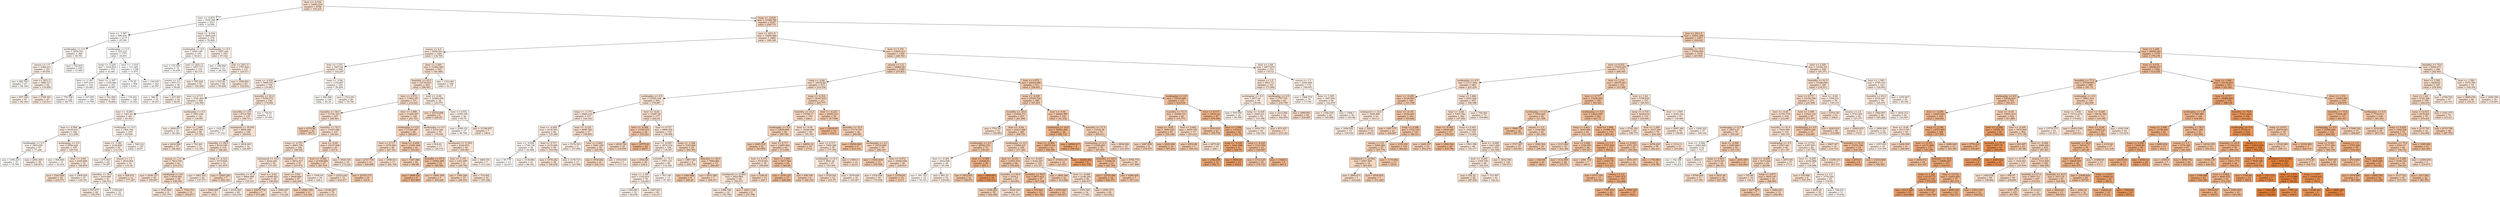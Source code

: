digraph Tree {
node [shape=box, style="filled", color="black"] ;
0 [label="hour <= -0.729\nmse = 32845.234\nsamples = 8708\nvalue = 192.235", fillcolor="#e581393c"] ;
1 [label="hour <= -0.874\nmse = 1630.596\nsamples = 2511\nvalue = 32.959", fillcolor="#e5813908"] ;
0 -> 1 [labeldistance=2.5, labelangle=45, headlabel="True"] ;
2 [label="hour <= -1.597\nmse = 990.639\nsamples = 2137\nvalue = 25.349", fillcolor="#e5813905"] ;
1 -> 2 ;
3 [label="workingday <= 0.5\nmse = 2050.553\nsamples = 366\nvalue = 56.781", fillcolor="#e5813910"] ;
2 -> 3 ;
4 [label="season <= 1.5\nmse = 2388.211\nsamples = 121\nvalue = 95.934", fillcolor="#e581391c"] ;
3 -> 4 ;
5 [label="mse = 682.793\nsamples = 27\nvalue = 44.148", fillcolor="#e581390c"] ;
4 -> 5 ;
6 [label="year <= 2011.5\nmse = 1886.517\nsamples = 94\nvalue = 110.809", fillcolor="#e5813921"] ;
4 -> 6 ;
7 [label="mse = 997.159\nsamples = 47\nvalue = 88.106", fillcolor="#e581391a"] ;
6 -> 7 ;
8 [label="mse = 1745.101\nsamples = 47\nvalue = 133.511", fillcolor="#e5813929"] ;
6 -> 8 ;
9 [label="mse = 752.818\nsamples = 245\nvalue = 37.445", fillcolor="#e5813909"] ;
3 -> 9 ;
10 [label="workingday <= 0.5\nmse = 525.216\nsamples = 1771\nvalue = 18.853", fillcolor="#e5813903"] ;
2 -> 10 ;
11 [label="temp <= -0.229\nmse = 1034.914\nsamples = 572\nvalue = 33.481", fillcolor="#e5813908"] ;
10 -> 11 ;
12 [label="hour <= -1.307\nmse = 697.419\nsamples = 319\nvalue = 25.085", fillcolor="#e5813905"] ;
11 -> 12 ;
13 [label="mse = 776.708\nsamples = 120\nvalue = 48.775", fillcolor="#e581390d"] ;
12 -> 13 ;
14 [label="mse = 107.095\nsamples = 199\nvalue = 10.799", fillcolor="#e5813901"] ;
12 -> 14 ;
15 [label="hour <= -1.307\nmse = 1259.494\nsamples = 253\nvalue = 44.067", fillcolor="#e581390b"] ;
11 -> 15 ;
16 [label="mse = 721.005\nsamples = 105\nvalue = 78.848", fillcolor="#e5813917"] ;
15 -> 16 ;
17 [label="mse = 174.441\nsamples = 148\nvalue = 19.392", fillcolor="#e5813903"] ;
15 -> 17 ;
18 [label="hour <= -1.018\nmse = 131.285\nsamples = 1199\nvalue = 11.875", fillcolor="#e5813901"] ;
10 -> 18 ;
19 [label="mse = 76.45\nsamples = 956\nvalue = 8.641", fillcolor="#e5813900"] ;
18 -> 19 ;
20 [label="mse = 144.035\nsamples = 243\nvalue = 24.597", fillcolor="#e5813905"] ;
18 -> 20 ;
21 [label="temp <= -0.334\nmse = 3065.418\nsamples = 374\nvalue = 76.444", fillcolor="#e5813916"] ;
1 -> 21 ;
22 [label="workingday <= 0.5\nmse = 2049.148\nsamples = 191\nvalue = 56.613", fillcolor="#e5813910"] ;
21 -> 22 ;
23 [label="mse = 174.526\nsamples = 72\nvalue = 14.458", fillcolor="#e5813902"] ;
22 -> 23 ;
24 [label="year <= 2011.5\nmse = 1457.717\nsamples = 119\nvalue = 82.118", fillcolor="#e5813918"] ;
22 -> 24 ;
25 [label="season <= 2.5\nmse = 893.111\nsamples = 58\nvalue = 56.69", fillcolor="#e5813910"] ;
24 -> 25 ;
26 [label="mse = 386.51\nsamples = 38\nvalue = 39.447", fillcolor="#e581390a"] ;
25 -> 26 ;
27 [label="mse = 217.547\nsamples = 20\nvalue = 89.45", fillcolor="#e581391a"] ;
25 -> 27 ;
28 [label="mse = 795.224\nsamples = 61\nvalue = 106.295", fillcolor="#e5813920"] ;
24 -> 28 ;
29 [label="workingday <= 0.5\nmse = 3287.226\nsamples = 183\nvalue = 97.142", fillcolor="#e581391d"] ;
21 -> 29 ;
30 [label="mse = 398.694\nsamples = 52\nvalue = 28.192", fillcolor="#e5813906"] ;
29 -> 30 ;
31 [label="year <= 2011.5\nmse = 1797.624\nsamples = 131\nvalue = 124.511", fillcolor="#e5813926"] ;
29 -> 31 ;
32 [label="mse = 633.44\nsamples = 68\nvalue = 99.029", fillcolor="#e581391d"] ;
31 -> 32 ;
33 [label="mse = 1596.841\nsamples = 63\nvalue = 152.016", fillcolor="#e581392f"] ;
31 -> 33 ;
34 [label="temp <= -0.018\nmse = 31048.766\nsamples = 6197\nvalue = 256.773", fillcolor="#e5813950"] ;
0 -> 34 [labeldistance=2.5, labelangle=-45, headlabel="False"] ;
35 [label="year <= 2011.5\nmse = 19269.868\nsamples = 2800\nvalue = 184.169", fillcolor="#e5813939"] ;
34 -> 35 ;
36 [label="season <= 2.5\nmse = 9298.453\nsamples = 1441\nvalue = 130.795", fillcolor="#e5813928"] ;
35 -> 36 ;
37 [label="hour <= 1.151\nmse = 5207.94\nsamples = 938\nvalue = 102.287", fillcolor="#e581391e"] ;
36 -> 37 ;
38 [label="temp <= -0.439\nmse = 5689.552\nsamples = 708\nvalue = 116.607", fillcolor="#e5813923"] ;
37 -> 38 ;
39 [label="hour <= 0.717\nmse = 3781.284\nsamples = 562\nvalue = 102.569", fillcolor="#e581391e"] ;
38 -> 39 ;
40 [label="hour <= -0.295\nmse = 3321.03\nsamples = 441\nvalue = 93.163", fillcolor="#e581391b"] ;
39 -> 40 ;
41 [label="hour <= -0.584\nmse = 6103.612\nsamples = 162\nvalue = 111.259", fillcolor="#e5813921"] ;
40 -> 41 ;
42 [label="workingday <= 0.5\nmse = 3405.659\nsamples = 57\nvalue = 77.246", fillcolor="#e5813916"] ;
41 -> 42 ;
43 [label="mse = 1009.219\nsamples = 19\nvalue = 18.789", fillcolor="#e5813903"] ;
42 -> 43 ;
44 [label="mse = 2041.039\nsamples = 38\nvalue = 106.474", fillcolor="#e5813920"] ;
42 -> 44 ;
45 [label="workingday <= 0.5\nmse = 6599.228\nsamples = 105\nvalue = 129.724", fillcolor="#e5813927"] ;
41 -> 45 ;
46 [label="mse = 906.669\nsamples = 33\nvalue = 44.424", fillcolor="#e581390c"] ;
45 -> 46 ;
47 [label="hour <= -0.44\nmse = 4345.009\nsamples = 72\nvalue = 168.819", fillcolor="#e5813934"] ;
45 -> 47 ;
48 [label="mse = 3343.948\nsamples = 35\nvalue = 214.771", fillcolor="#e5813943"] ;
47 -> 48 ;
49 [label="mse = 1405.039\nsamples = 37\nvalue = 125.351", fillcolor="#e5813926"] ;
47 -> 49 ;
50 [label="workingday <= 0.5\nmse = 1404.792\nsamples = 279\nvalue = 82.656", fillcolor="#e5813918"] ;
40 -> 50 ;
51 [label="temp <= -1.281\nmse = 2146.848\nsamples = 82\nvalue = 113.134", fillcolor="#e5813922"] ;
50 -> 51 ;
52 [label="mse = 271.543\nsamples = 29\nvalue = 76.207", fillcolor="#e5813916"] ;
51 -> 52 ;
53 [label="season <= 1.5\nmse = 2018.564\nsamples = 53\nvalue = 133.34", fillcolor="#e5813928"] ;
51 -> 53 ;
54 [label="humidity <= 59.5\nmse = 1610.884\nsamples = 41\nvalue = 120.512", fillcolor="#e5813924"] ;
53 -> 54 ;
55 [label="mse = 707.477\nsamples = 29\nvalue = 138.379", fillcolor="#e581392a"] ;
54 -> 55 ;
56 [label="mse = 1158.222\nsamples = 12\nvalue = 77.333", fillcolor="#e5813916"] ;
54 -> 56 ;
57 [label="mse = 928.472\nsamples = 12\nvalue = 177.167", fillcolor="#e5813937"] ;
53 -> 57 ;
58 [label="mse = 548.314\nsamples = 197\nvalue = 69.97", fillcolor="#e5813914"] ;
50 -> 58 ;
59 [label="workingday <= 0.5\nmse = 3961.036\nsamples = 121\nvalue = 136.851", fillcolor="#e581392a"] ;
39 -> 59 ;
60 [label="mse = 2608.937\nsamples = 33\nvalue = 82.182", fillcolor="#e5813918"] ;
59 -> 60 ;
61 [label="hour <= 1.006\nmse = 2927.001\nsamples = 88\nvalue = 157.352", fillcolor="#e5813930"] ;
59 -> 61 ;
62 [label="mse = 2414.566\nsamples = 57\nvalue = 181.825", fillcolor="#e5813938"] ;
61 -> 62 ;
63 [label="mse = 743.261\nsamples = 31\nvalue = 112.355", fillcolor="#e5813922"] ;
61 -> 63 ;
64 [label="humidity <= 91.0\nmse = 9356.572\nsamples = 146\nvalue = 170.644", fillcolor="#e5813935"] ;
38 -> 64 ;
65 [label="humidity <= 8.0\nmse = 8714.709\nsamples = 135\nvalue = 180.711", fillcolor="#e5813938"] ;
64 -> 65 ;
66 [label="mse = 1222.98\nsamples = 7\nvalue = 47.143", fillcolor="#e581390c"] ;
65 -> 66 ;
67 [label="windspeed <= 30.502\nmse = 8095.406\nsamples = 128\nvalue = 188.016", fillcolor="#e581393a"] ;
65 -> 67 ;
68 [label="humidity <= 69.5\nmse = 8119.106\nsamples = 114\nvalue = 196.263", fillcolor="#e581393d"] ;
67 -> 68 ;
69 [label="season <= 1.5\nmse = 7012.716\nsamples = 81\nvalue = 210.272", fillcolor="#e5813941"] ;
68 -> 69 ;
70 [label="mse = 4356.127\nsamples = 42\nvalue = 185.667", fillcolor="#e5813939"] ;
69 -> 70 ;
71 [label="windspeed <= 8.0\nmse = 8519.562\nsamples = 39\nvalue = 236.769", fillcolor="#e581394a"] ;
69 -> 71 ;
72 [label="mse = 7010.484\nsamples = 8\nvalue = 167.375", fillcolor="#e5813933"] ;
71 -> 72 ;
73 [label="mse = 7345.573\nsamples = 31\nvalue = 254.677", fillcolor="#e5813950"] ;
71 -> 73 ;
74 [label="temp <= -0.123\nmse = 9170.834\nsamples = 33\nvalue = 161.879", fillcolor="#e5813932"] ;
68 -> 74 ;
75 [label="mse = 5462.552\nsamples = 26\nvalue = 137.577", fillcolor="#e581392a"] ;
74 -> 75 ;
76 [label="mse = 12603.265\nsamples = 7\nvalue = 252.143", fillcolor="#e581394f"] ;
74 -> 76 ;
77 [label="mse = 2838.265\nsamples = 14\nvalue = 120.857", fillcolor="#e5813924"] ;
67 -> 77 ;
78 [label="mse = 724.81\nsamples = 11\nvalue = 47.091", fillcolor="#e581390c"] ;
64 -> 78 ;
79 [label="temp <= -0.86\nmse = 1150.867\nsamples = 230\nvalue = 58.204", fillcolor="#e5813910"] ;
37 -> 79 ;
80 [label="mse = 492.586\nsamples = 144\nvalue = 45.34", fillcolor="#e581390c"] ;
79 -> 80 ;
81 [label="mse = 1512.051\nsamples = 86\nvalue = 79.744", fillcolor="#e5813917"] ;
79 -> 81 ;
82 [label="hour <= 1.295\nmse = 12584.589\nsamples = 503\nvalue = 183.958", fillcolor="#e5813939"] ;
36 -> 82 ;
83 [label="humidity <= 93.5\nmse = 12739.943\nsamples = 403\nvalue = 206.983", fillcolor="#e5813940"] ;
82 -> 83 ;
84 [label="hour <= 0.572\nmse = 11963.347\nsamples = 371\nvalue = 214.022", fillcolor="#e5813943"] ;
83 -> 84 ;
85 [label="humidity <= 36.5\nmse = 11791.333\nsamples = 247\nvalue = 200.401", fillcolor="#e581393e"] ;
84 -> 85 ;
86 [label="mse = 4374.96\nsamples = 10\nvalue = 297.8", fillcolor="#e581395e"] ;
85 -> 86 ;
87 [label="humidity <= 76.5\nmse = 11687.092\nsamples = 237\nvalue = 196.291", fillcolor="#e581393d"] ;
85 -> 87 ;
88 [label="temp <= -0.755\nmse = 9683.736\nsamples = 192\nvalue = 186.562", fillcolor="#e581393a"] ;
87 -> 88 ;
89 [label="windspeed <= 18.0\nmse = 8222.206\nsamples = 95\nvalue = 157.453", fillcolor="#e5813930"] ;
88 -> 89 ;
90 [label="humidity <= 45.5\nmse = 6864.998\nsamples = 57\nvalue = 135.193", fillcolor="#e5813929"] ;
89 -> 90 ;
91 [label="mse = 5808.889\nsamples = 9\nvalue = 189.0", fillcolor="#e581393b"] ;
90 -> 91 ;
92 [label="mse = 6418.385\nsamples = 48\nvalue = 125.104", fillcolor="#e5813926"] ;
90 -> 92 ;
93 [label="hour <= -0.44\nmse = 8399.922\nsamples = 38\nvalue = 190.842", fillcolor="#e581393b"] ;
89 -> 93 ;
94 [label="mse = 23678.776\nsamples = 7\nvalue = 273.286", fillcolor="#e5813956"] ;
93 -> 94 ;
95 [label="mse = 3068.497\nsamples = 31\nvalue = 172.226", fillcolor="#e5813935"] ;
93 -> 95 ;
96 [label="humidity <= 71.5\nmse = 9472.417\nsamples = 97\nvalue = 215.072", fillcolor="#e5813943"] ;
88 -> 96 ;
97 [label="hour <= -0.44\nmse = 8926.669\nsamples = 87\nvalue = 225.299", fillcolor="#e5813946"] ;
96 -> 97 ;
98 [label="mse = 19581.785\nsamples = 11\nvalue = 310.182", fillcolor="#e5813962"] ;
97 -> 98 ;
99 [label="mse = 6190.697\nsamples = 76\nvalue = 213.013", fillcolor="#e5813942"] ;
97 -> 99 ;
100 [label="mse = 5394.49\nsamples = 10\nvalue = 126.1", fillcolor="#e5813926"] ;
96 -> 100 ;
101 [label="hour <= -0.44\nmse = 18107.938\nsamples = 45\nvalue = 237.8", fillcolor="#e581394a"] ;
87 -> 101 ;
102 [label="hour <= -0.584\nmse = 21448.694\nsamples = 27\nvalue = 281.519", fillcolor="#e5813959"] ;
101 -> 102 ;
103 [label="mse = 12214.243\nsamples = 12\nvalue = 216.417", fillcolor="#e5813943"] ;
102 -> 103 ;
104 [label="mse = 22733.173\nsamples = 15\nvalue = 333.6", fillcolor="#e5813969"] ;
102 -> 104 ;
105 [label="mse = 5929.395\nsamples = 18\nvalue = 172.222", fillcolor="#e5813935"] ;
101 -> 105 ;
106 [label="hour <= 1.006\nmse = 11200.307\nsamples = 124\nvalue = 241.153", fillcolor="#e581394b"] ;
84 -> 106 ;
107 [label="workingday <= 0.5\nmse = 11164.947\nsamples = 69\nvalue = 290.667", fillcolor="#e581395b"] ;
106 -> 107 ;
108 [label="hour <= 0.717\nmse = 3275.004\nsamples = 28\nvalue = 227.321", fillcolor="#e5813947"] ;
107 -> 108 ;
109 [label="mse = 2727.719\nsamples = 11\nvalue = 266.909", fillcolor="#e5813954"] ;
108 -> 109 ;
110 [label="mse = 1958.913\nsamples = 17\nvalue = 201.706", fillcolor="#e581393f"] ;
108 -> 110 ;
111 [label="temp <= -0.439\nmse = 11941.434\nsamples = 41\nvalue = 333.927", fillcolor="#e581396a"] ;
107 -> 111 ;
112 [label="mse = 7247.866\nsamples = 25\nvalue = 300.88", fillcolor="#e581395f"] ;
111 -> 112 ;
113 [label="humidity <= 67.0\nmse = 14902.496\nsamples = 16\nvalue = 385.562", fillcolor="#e581397a"] ;
111 -> 113 ;
114 [label="mse = 5409.432\nsamples = 9\nvalue = 447.889", fillcolor="#e581398f"] ;
113 -> 114 ;
115 [label="mse = 15691.959\nsamples = 7\nvalue = 305.429", fillcolor="#e5813960"] ;
113 -> 115 ;
116 [label="workingday <= 0.5\nmse = 4310.544\nsamples = 55\nvalue = 179.036", fillcolor="#e5813937"] ;
106 -> 116 ;
117 [label="mse = 814.81\nsamples = 17\nvalue = 130.118", fillcolor="#e5813927"] ;
116 -> 117 ;
118 [label="windspeed <= 17.001\nmse = 4324.915\nsamples = 38\nvalue = 200.921", fillcolor="#e581393e"] ;
116 -> 118 ;
119 [label="hour <= 1.151\nmse = 2341.095\nsamples = 31\nvalue = 220.742", fillcolor="#e5813945"] ;
118 -> 119 ;
120 [label="mse = 1594.249\nsamples = 15\nvalue = 256.533", fillcolor="#e5813950"] ;
119 -> 120 ;
121 [label="mse = 714.402\nsamples = 16\nvalue = 187.188", fillcolor="#e581393a"] ;
119 -> 121 ;
122 [label="mse = 3665.551\nsamples = 7\nvalue = 113.143", fillcolor="#e5813922"] ;
118 -> 122 ;
123 [label="hour <= -0.44\nmse = 14509.359\nsamples = 32\nvalue = 125.375", fillcolor="#e5813926"] ;
83 -> 123 ;
124 [label="mse = 24572.688\nsamples = 8\nvalue = 229.25", fillcolor="#e5813948"] ;
123 -> 124 ;
125 [label="hour <= 0.572\nmse = 6359.354\nsamples = 24\nvalue = 90.75", fillcolor="#e581391b"] ;
123 -> 125 ;
126 [label="mse = 2399.121\nsamples = 17\nvalue = 66.765", fillcolor="#e5813913"] ;
125 -> 126 ;
127 [label="mse = 11186.857\nsamples = 7\nvalue = 149.0", fillcolor="#e581392e"] ;
125 -> 127 ;
128 [label="mse = 1212.461\nsamples = 100\nvalue = 91.17", fillcolor="#e581391b"] ;
82 -> 128 ;
129 [label="hour <= 1.151\nmse = 23619.411\nsamples = 1359\nvalue = 240.763", fillcolor="#e581394b"] ;
35 -> 129 ;
130 [label="season <= 1.5\nmse = 24969.28\nsamples = 1026\nvalue = 275.051", fillcolor="#e5813956"] ;
129 -> 130 ;
131 [label="temp <= -0.86\nmse = 16576.82\nsamples = 515\nvalue = 214.534", fillcolor="#e5813943"] ;
130 -> 131 ;
132 [label="workingday <= 0.5\nmse = 12385.104\nsamples = 304\nvalue = 178.967", fillcolor="#e5813937"] ;
131 -> 132 ;
133 [label="temp <= -1.176\nmse = 6489.318\nsamples = 127\nvalue = 146.142", fillcolor="#e581392d"] ;
132 -> 133 ;
134 [label="hour <= -0.295\nmse = 4338.383\nsamples = 90\nvalue = 125.289", fillcolor="#e5813926"] ;
133 -> 134 ;
135 [label="hour <= -0.584\nmse = 1749.139\nsamples = 34\nvalue = 63.088", fillcolor="#e5813912"] ;
134 -> 135 ;
136 [label="mse = 95.775\nsamples = 13\nvalue = 22.615", fillcolor="#e5813905"] ;
135 -> 136 ;
137 [label="mse = 1130.884\nsamples = 21\nvalue = 88.143", fillcolor="#e581391a"] ;
135 -> 137 ;
138 [label="hour <= 0.717\nmse = 2135.265\nsamples = 56\nvalue = 163.054", fillcolor="#e5813932"] ;
134 -> 138 ;
139 [label="mse = 1578.242\nsamples = 39\nvalue = 180.256", fillcolor="#e5813938"] ;
138 -> 139 ;
140 [label="mse = 1176.713\nsamples = 17\nvalue = 123.588", fillcolor="#e5813925"] ;
138 -> 140 ;
141 [label="hour <= -0.151\nmse = 8090.766\nsamples = 37\nvalue = 196.865", fillcolor="#e581393d"] ;
133 -> 141 ;
142 [label="mse = 5374.543\nsamples = 9\nvalue = 107.889", fillcolor="#e5813920"] ;
141 -> 142 ;
143 [label="hour <= 0.862\nmse = 5601.249\nsamples = 28\nvalue = 225.464", fillcolor="#e5813946"] ;
141 -> 143 ;
144 [label="mse = 3539.442\nsamples = 21\nvalue = 254.714", fillcolor="#e5813950"] ;
143 -> 144 ;
145 [label="mse = 1519.918\nsamples = 7\nvalue = 137.714", fillcolor="#e581392a"] ;
143 -> 145 ;
146 [label="hour <= -0.44\nmse = 15287.56\nsamples = 177\nvalue = 202.52", fillcolor="#e581393f"] ;
132 -> 146 ;
147 [label="hour <= -0.584\nmse = 17303.931\nsamples = 44\nvalue = 335.023", fillcolor="#e581396a"] ;
146 -> 147 ;
148 [label="mse = 2652.748\nsamples = 24\nvalue = 239.458", fillcolor="#e581394b"] ;
147 -> 148 ;
149 [label="mse = 10775.41\nsamples = 20\nvalue = 449.7", fillcolor="#e581398f"] ;
147 -> 149 ;
150 [label="hour <= 0.717\nmse = 6890.592\nsamples = 133\nvalue = 158.684", fillcolor="#e5813931"] ;
146 -> 150 ;
151 [label="hour <= -0.295\nmse = 3874.316\nsamples = 109\nvalue = 135.587", fillcolor="#e5813929"] ;
150 -> 151 ;
152 [label="mse = 3044.66\nsamples = 20\nvalue = 230.2", fillcolor="#e5813948"] ;
151 -> 152 ;
153 [label="humidity <= 72.5\nmse = 1597.119\nsamples = 89\nvalue = 114.326", fillcolor="#e5813922"] ;
151 -> 153 ;
154 [label="temp <= -1.597\nmse = 1352.931\nsamples = 76\nvalue = 122.263", fillcolor="#e5813925"] ;
153 -> 154 ;
155 [label="mse = 545.684\nsamples = 16\nvalue = 84.938", fillcolor="#e5813919"] ;
154 -> 155 ;
156 [label="mse = 1097.603\nsamples = 60\nvalue = 132.217", fillcolor="#e5813928"] ;
154 -> 156 ;
157 [label="mse = 503.148\nsamples = 13\nvalue = 67.923", fillcolor="#e5813913"] ;
153 -> 157 ;
158 [label="temp <= -1.386\nmse = 7162.826\nsamples = 24\nvalue = 263.583", fillcolor="#e5813953"] ;
150 -> 158 ;
159 [label="mse = 1987.728\nsamples = 9\nvalue = 205.778", fillcolor="#e5813940"] ;
158 -> 159 ;
160 [label="humidity <= 46.5\nmse = 7060.062\nsamples = 15\nvalue = 298.267", fillcolor="#e581395e"] ;
158 -> 160 ;
161 [label="mse = 1040.688\nsamples = 8\nvalue = 345.25", fillcolor="#e581396d"] ;
160 -> 161 ;
162 [label="mse = 8533.388\nsamples = 7\nvalue = 244.571", fillcolor="#e581394d"] ;
160 -> 162 ;
163 [label="temp <= -0.334\nmse = 18167.633\nsamples = 211\nvalue = 265.777", fillcolor="#e5813953"] ;
131 -> 163 ;
164 [label="humidity <= 43.5\nmse = 15708.17\nsamples = 153\nvalue = 246.0", fillcolor="#e581394d"] ;
163 -> 164 ;
165 [label="workingday <= 0.5\nmse = 12450.848\nsamples = 84\nvalue = 290.762", fillcolor="#e581395c"] ;
164 -> 165 ;
166 [label="mse = 4945.515\nsamples = 21\nvalue = 343.905", fillcolor="#e581396d"] ;
165 -> 166 ;
167 [label="hour <= 0.717\nmse = 13697.442\nsamples = 63\nvalue = 273.048", fillcolor="#e5813956"] ;
165 -> 167 ;
168 [label="hour <= 0.572\nmse = 5518.062\nsamples = 38\nvalue = 199.868", fillcolor="#e581393e"] ;
167 -> 168 ;
169 [label="windspeed <= 23.001\nmse = 5822.066\nsamples = 28\nvalue = 182.071", fillcolor="#e5813938"] ;
168 -> 169 ;
170 [label="mse = 1688.798\nsamples = 19\nvalue = 155.789", fillcolor="#e5813930"] ;
169 -> 170 ;
171 [label="mse = 10011.136\nsamples = 9\nvalue = 237.556", fillcolor="#e581394a"] ;
169 -> 171 ;
172 [label="mse = 1296.81\nsamples = 10\nvalue = 249.7", fillcolor="#e581394e"] ;
168 -> 172 ;
173 [label="hour <= 1.006\nmse = 5617.562\nsamples = 25\nvalue = 384.28", fillcolor="#e581397a"] ;
167 -> 173 ;
174 [label="mse = 1676.125\nsamples = 17\nvalue = 428.588", fillcolor="#e5813988"] ;
173 -> 174 ;
175 [label="mse = 956.109\nsamples = 8\nvalue = 290.125", fillcolor="#e581395b"] ;
173 -> 175 ;
176 [label="hour <= -0.44\nmse = 14264.946\nsamples = 69\nvalue = 191.507", fillcolor="#e581393b"] ;
164 -> 176 ;
177 [label="mse = 48852.16\nsamples = 10\nvalue = 273.8", fillcolor="#e5813956"] ;
176 -> 177 ;
178 [label="hour <= 0.717\nmse = 7060.348\nsamples = 59\nvalue = 177.559", fillcolor="#e5813937"] ;
176 -> 178 ;
179 [label="workingday <= 0.5\nmse = 4841.22\nsamples = 47\nvalue = 163.404", fillcolor="#e5813932"] ;
178 -> 179 ;
180 [label="mse = 5725.021\nsamples = 12\nvalue = 215.75", fillcolor="#e5813943"] ;
179 -> 180 ;
181 [label="mse = 3276.648\nsamples = 35\nvalue = 145.457", fillcolor="#e581392c"] ;
179 -> 181 ;
182 [label="mse = 11893.5\nsamples = 12\nvalue = 233.0", fillcolor="#e5813949"] ;
178 -> 182 ;
183 [label="hour <= -0.223\nmse = 20901.911\nsamples = 58\nvalue = 317.948", fillcolor="#e5813964"] ;
163 -> 183 ;
184 [label="mse = 22936.65\nsamples = 10\nvalue = 432.5", fillcolor="#e581398a"] ;
183 -> 184 ;
185 [label="humidity <= 35.5\nmse = 17174.701\nsamples = 48\nvalue = 294.083", fillcolor="#e581395d"] ;
183 -> 185 ;
186 [label="mse = 10920.889\nsamples = 9\nvalue = 414.333", fillcolor="#e5813984"] ;
185 -> 186 ;
187 [label="workingday <= 0.5\nmse = 14510.889\nsamples = 39\nvalue = 266.333", fillcolor="#e5813954"] ;
185 -> 187 ;
188 [label="mse = 15439.408\nsamples = 13\nvalue = 339.769", fillcolor="#e581396b"] ;
187 -> 188 ;
189 [label="hour <= 0.572\nmse = 10002.006\nsamples = 26\nvalue = 229.615", fillcolor="#e5813948"] ;
187 -> 189 ;
190 [label="mse = 1536.934\nsamples = 16\nvalue = 175.938", fillcolor="#e5813936"] ;
189 -> 190 ;
191 [label="mse = 11559.85\nsamples = 10\nvalue = 315.5", fillcolor="#e5813964"] ;
189 -> 191 ;
192 [label="hour <= 0.572\nmse = 26016.666\nsamples = 511\nvalue = 336.041", fillcolor="#e581396a"] ;
130 -> 192 ;
193 [label="temp <= -0.439\nmse = 25509.724\nsamples = 380\nvalue = 307.603", fillcolor="#e5813961"] ;
192 -> 193 ;
194 [label="humidity <= 35.0\nmse = 23054.771\nsamples = 257\nvalue = 291.498", fillcolor="#e581395c"] ;
193 -> 194 ;
195 [label="mse = 7701.91\nsamples = 12\nvalue = 184.083", fillcolor="#e5813939"] ;
194 -> 195 ;
196 [label="hour <= -0.44\nmse = 23213.946\nsamples = 245\nvalue = 296.759", fillcolor="#e581395d"] ;
194 -> 196 ;
197 [label="workingday <= 0.5\nmse = 48542.783\nsamples = 76\nvalue = 339.921", fillcolor="#e581396b"] ;
196 -> 197 ;
198 [label="hour <= -0.584\nmse = 2032.996\nsamples = 26\nvalue = 95.346", fillcolor="#e581391c"] ;
197 -> 198 ;
199 [label="mse = 391.722\nsamples = 12\nvalue = 55.333", fillcolor="#e581390f"] ;
198 -> 199 ;
200 [label="mse = 891.23\nsamples = 14\nvalue = 129.643", fillcolor="#e5813927"] ;
198 -> 200 ;
201 [label="hour <= -0.584\nmse = 25448.61\nsamples = 50\nvalue = 467.1", fillcolor="#e5813995"] ;
197 -> 201 ;
202 [label="mse = 5472.951\nsamples = 31\nvalue = 354.871", fillcolor="#e5813970"] ;
201 -> 202 ;
203 [label="mse = 3960.693\nsamples = 19\nvalue = 650.211", fillcolor="#e58139d0"] ;
201 -> 203 ;
204 [label="workingday <= 0.5\nmse = 10608.937\nsamples = 169\nvalue = 277.349", fillcolor="#e5813957"] ;
196 -> 204 ;
205 [label="hour <= -0.151\nmse = 11972.373\nsamples = 64\nvalue = 352.453", fillcolor="#e5813970"] ;
204 -> 205 ;
206 [label="humidity <= 84.0\nmse = 5376.2\nsamples = 27\nvalue = 263.852", fillcolor="#e5813953"] ;
205 -> 206 ;
207 [label="mse = 3199.285\nsamples = 19\nvalue = 292.368", fillcolor="#e581395c"] ;
206 -> 207 ;
208 [label="mse = 4028.109\nsamples = 8\nvalue = 196.125", fillcolor="#e581393d"] ;
206 -> 208 ;
209 [label="humidity <= 59.5\nmse = 6877.015\nsamples = 37\nvalue = 417.108", fillcolor="#e5813985"] ;
205 -> 209 ;
210 [label="mse = 675.562\nsamples = 13\nvalue = 461.769", fillcolor="#e5813993"] ;
209 -> 210 ;
211 [label="mse = 8570.493\nsamples = 24\nvalue = 392.917", fillcolor="#e581397d"] ;
209 -> 211 ;
212 [label="hour <= -0.295\nmse = 4244.207\nsamples = 105\nvalue = 231.571", fillcolor="#e5813948"] ;
204 -> 212 ;
213 [label="mse = 2902.386\nsamples = 23\nvalue = 313.696", fillcolor="#e5813963"] ;
212 -> 213 ;
214 [label="hour <= -0.006\nmse = 2198.249\nsamples = 82\nvalue = 208.537", fillcolor="#e5813941"] ;
212 -> 214 ;
215 [label="mse = 1055.585\nsamples = 34\nvalue = 173.941", fillcolor="#e5813936"] ;
214 -> 215 ;
216 [label="mse = 1559.373\nsamples = 48\nvalue = 233.042", fillcolor="#e5813949"] ;
214 -> 216 ;
217 [label="hour <= -0.44\nmse = 28964.985\nsamples = 123\nvalue = 341.252", fillcolor="#e581396c"] ;
193 -> 217 ;
218 [label="windspeed <= 16.0\nmse = 50951.462\nsamples = 30\nvalue = 482.733", fillcolor="#e581399a"] ;
217 -> 218 ;
219 [label="hour <= -0.584\nmse = 58974.331\nsamples = 21\nvalue = 450.381", fillcolor="#e581398f"] ;
218 -> 219 ;
220 [label="mse = 37446.139\nsamples = 12\nvalue = 321.833", fillcolor="#e5813966"] ;
219 -> 220 ;
221 [label="mse = 36269.062\nsamples = 9\nvalue = 621.778", fillcolor="#e58139c7"] ;
219 -> 221 ;
222 [label="mse = 24090.617\nsamples = 9\nvalue = 558.222", fillcolor="#e58139b2"] ;
218 -> 222 ;
223 [label="humidity <= 71.5\nmse = 13332.56\nsamples = 93\nvalue = 295.613", fillcolor="#e581395d"] ;
217 -> 223 ;
224 [label="workingday <= 0.5\nmse = 13349.993\nsamples = 78\nvalue = 307.859", fillcolor="#e5813961"] ;
223 -> 224 ;
225 [label="humidity <= 62.5\nmse = 13598.56\nsamples = 23\nvalue = 427.304", fillcolor="#e5813988"] ;
224 -> 225 ;
226 [label="mse = 12755.484\nsamples = 16\nvalue = 462.375", fillcolor="#e5813993"] ;
225 -> 226 ;
227 [label="mse = 6288.408\nsamples = 7\nvalue = 347.143", fillcolor="#e581396e"] ;
225 -> 227 ;
228 [label="mse = 4784.774\nsamples = 55\nvalue = 257.909", fillcolor="#e5813951"] ;
224 -> 228 ;
229 [label="mse = 8406.996\nsamples = 15\nvalue = 231.933", fillcolor="#e5813948"] ;
223 -> 229 ;
230 [label="workingday <= 0.5\nmse = 18336.066\nsamples = 131\nvalue = 418.534", fillcolor="#e5813985"] ;
192 -> 230 ;
231 [label="humidity <= 71.5\nmse = 10858.721\nsamples = 44\nvalue = 315.773", fillcolor="#e5813964"] ;
230 -> 231 ;
232 [label="temp <= -0.65\nmse = 7601.015\nsamples = 27\nvalue = 355.148", fillcolor="#e5813970"] ;
231 -> 232 ;
233 [label="mse = 3087.859\nsamples = 8\nvalue = 278.875", fillcolor="#e5813958"] ;
232 -> 233 ;
234 [label="mse = 6020.404\nsamples = 19\nvalue = 387.263", fillcolor="#e581397b"] ;
232 -> 234 ;
235 [label="hour <= 0.862\nmse = 9659.356\nsamples = 17\nvalue = 253.235", fillcolor="#e581394f"] ;
231 -> 235 ;
236 [label="mse = 6554.98\nsamples = 7\nvalue = 329.143", fillcolor="#e5813968"] ;
235 -> 236 ;
237 [label="mse = 4975.69\nsamples = 10\nvalue = 200.1", fillcolor="#e581393e"] ;
235 -> 237 ;
238 [label="hour <= 0.717\nmse = 14076.02\nsamples = 87\nvalue = 470.506", fillcolor="#e5813996"] ;
230 -> 238 ;
239 [label="mse = 3310.019\nsamples = 23\nvalue = 355.739", fillcolor="#e5813971"] ;
238 -> 239 ;
240 [label="hour <= 1.006\nmse = 11510.5\nsamples = 64\nvalue = 511.75", fillcolor="#e58139a3"] ;
238 -> 240 ;
241 [label="temp <= -0.439\nmse = 4921.098\nsamples = 41\nvalue = 568.78", fillcolor="#e58139b6"] ;
240 -> 241 ;
242 [label="mse = 2562.658\nsamples = 31\nvalue = 552.71", fillcolor="#e58139b1"] ;
241 -> 242 ;
243 [label="mse = 8949.64\nsamples = 10\nvalue = 618.6", fillcolor="#e58139c6"] ;
241 -> 243 ;
244 [label="temp <= -0.439\nmse = 7123.558\nsamples = 23\nvalue = 410.087", fillcolor="#e5813982"] ;
240 -> 244 ;
245 [label="mse = 1113.129\nsamples = 15\nvalue = 379.733", fillcolor="#e5813978"] ;
244 -> 245 ;
246 [label="mse = 13426.5\nsamples = 8\nvalue = 467.0", fillcolor="#e5813995"] ;
244 -> 246 ;
247 [label="hour <= 1.44\nmse = 4677.679\nsamples = 333\nvalue = 135.12", fillcolor="#e5813929"] ;
129 -> 247 ;
248 [label="season <= 1.5\nmse = 4811.73\nsamples = 161\nvalue = 171.944", fillcolor="#e5813935"] ;
247 -> 248 ;
249 [label="workingday <= 0.5\nmse = 2677.41\nsamples = 78\nvalue = 130.641", fillcolor="#e5813928"] ;
248 -> 249 ;
250 [label="mse = 939.059\nsamples = 26\nvalue = 89.308", fillcolor="#e581391a"] ;
249 -> 250 ;
251 [label="temp <= -0.439\nmse = 2265.251\nsamples = 52\nvalue = 151.308", fillcolor="#e581392e"] ;
249 -> 251 ;
252 [label="mse = 1859.776\nsamples = 45\nvalue = 142.156", fillcolor="#e581392b"] ;
251 -> 252 ;
253 [label="mse = 871.837\nsamples = 7\nvalue = 210.143", fillcolor="#e5813941"] ;
251 -> 253 ;
254 [label="workingday <= 0.5\nmse = 3707.701\nsamples = 83\nvalue = 210.759", fillcolor="#e5813942"] ;
248 -> 254 ;
255 [label="mse = 2212.582\nsamples = 24\nvalue = 162.458", fillcolor="#e5813932"] ;
254 -> 255 ;
256 [label="mse = 2980.851\nsamples = 59\nvalue = 230.407", fillcolor="#e5813948"] ;
254 -> 256 ;
257 [label="season <= 1.5\nmse = 2094.809\nsamples = 172\nvalue = 100.651", fillcolor="#e581391e"] ;
247 -> 257 ;
258 [label="mse = 1068.575\nsamples = 78\nvalue = 73.744", fillcolor="#e5813915"] ;
257 -> 258 ;
259 [label="hour <= 1.585\nmse = 1847.063\nsamples = 94\nvalue = 122.979", fillcolor="#e5813925"] ;
257 -> 259 ;
260 [label="mse = 1354.154\nsamples = 44\nvalue = 144.568", fillcolor="#e581392c"] ;
259 -> 260 ;
261 [label="mse = 1509.7\nsamples = 50\nvalue = 103.98", fillcolor="#e581391f"] ;
259 -> 261 ;
262 [label="year <= 2011.5\nmse = 32831.208\nsamples = 3397\nvalue = 316.618", fillcolor="#e5813964"] ;
34 -> 262 ;
263 [label="humidity <= 72.5\nmse = 17054.092\nsamples = 1619\nvalue = 247.805", fillcolor="#e581394e"] ;
262 -> 263 ;
264 [label="hour <= 0.572\nmse = 17025.201\nsamples = 1171\nvalue = 269.395", fillcolor="#e5813955"] ;
263 -> 264 ;
265 [label="workingday <= 0.5\nmse = 11117.832\nsamples = 640\nvalue = 231.239", fillcolor="#e5813948"] ;
264 -> 265 ;
266 [label="hour <= -0.295\nmse = 8126.909\nsamples = 185\nvalue = 331.708", fillcolor="#e5813969"] ;
265 -> 266 ;
267 [label="windspeed <= 14.0\nmse = 3456.809\nsamples = 23\nvalue = 163.13", fillcolor="#e5813932"] ;
266 -> 267 ;
268 [label="mse = 3208.592\nsamples = 13\nvalue = 130.154", fillcolor="#e5813927"] ;
267 -> 268 ;
269 [label="mse = 528.0\nsamples = 10\nvalue = 206.0", fillcolor="#e5813940"] ;
267 -> 269 ;
270 [label="hour <= -0.151\nmse = 4182.403\nsamples = 162\nvalue = 355.642", fillcolor="#e5813971"] ;
266 -> 270 ;
271 [label="mse = 1287.175\nsamples = 21\nvalue = 282.667", fillcolor="#e5813959"] ;
270 -> 271 ;
272 [label="temp <= 0.298\nmse = 3702.335\nsamples = 141\nvalue = 366.511", fillcolor="#e5813974"] ;
270 -> 272 ;
273 [label="season <= 2.5\nmse = 5989.284\nsamples = 27\nvalue = 307.778", fillcolor="#e5813961"] ;
272 -> 273 ;
274 [label="windspeed <= 22.502\nmse = 6467.495\nsamples = 14\nvalue = 263.929", fillcolor="#e5813953"] ;
273 -> 274 ;
275 [label="mse = 3885.673\nsamples = 7\nvalue = 216.429", fillcolor="#e5813943"] ;
274 -> 275 ;
276 [label="mse = 4536.816\nsamples = 7\nvalue = 311.429", fillcolor="#e5813962"] ;
274 -> 276 ;
277 [label="mse = 1173.692\nsamples = 13\nvalue = 355.0", fillcolor="#e5813970"] ;
273 -> 277 ;
278 [label="mse = 2150.191\nsamples = 114\nvalue = 380.421", fillcolor="#e5813979"] ;
272 -> 278 ;
279 [label="temp <= 1.666\nmse = 6561.029\nsamples = 455\nvalue = 190.389", fillcolor="#e581393b"] ;
265 -> 279 ;
280 [label="hour <= -0.44\nmse = 7307.782\nsamples = 382\nvalue = 197.942", fillcolor="#e581393d"] ;
279 -> 280 ;
281 [label="hour <= -0.584\nmse = 8404.445\nsamples = 47\nvalue = 378.255", fillcolor="#e5813978"] ;
280 -> 281 ;
282 [label="mse = 2285.197\nsamples = 19\nvalue = 293.474", fillcolor="#e581395c"] ;
281 -> 282 ;
283 [label="mse = 4369.526\nsamples = 28\nvalue = 435.786", fillcolor="#e581398b"] ;
281 -> 283 ;
284 [label="temp <= 0.403\nmse = 1952.462\nsamples = 335\nvalue = 172.645", fillcolor="#e5813935"] ;
280 -> 284 ;
285 [label="mse = 1591.396\nsamples = 96\nvalue = 150.177", fillcolor="#e581392e"] ;
284 -> 285 ;
286 [label="hour <= -0.006\nmse = 1813.284\nsamples = 239\nvalue = 181.669", fillcolor="#e5813938"] ;
284 -> 286 ;
287 [label="hour <= -0.295\nmse = 1505.539\nsamples = 89\nvalue = 162.618", fillcolor="#e5813932"] ;
286 -> 287 ;
288 [label="mse = 352.32\nsamples = 28\nvalue = 207.036", fillcolor="#e5813940"] ;
287 -> 288 ;
289 [label="mse = 713.587\nsamples = 61\nvalue = 142.23", fillcolor="#e581392b"] ;
287 -> 289 ;
290 [label="mse = 1652.746\nsamples = 150\nvalue = 192.973", fillcolor="#e581393c"] ;
286 -> 290 ;
291 [label="mse = 792.502\nsamples = 73\nvalue = 150.863", fillcolor="#e581392e"] ;
279 -> 291 ;
292 [label="hour <= 1.151\nmse = 20275.461\nsamples = 531\nvalue = 315.384", fillcolor="#e5813964"] ;
264 -> 292 ;
293 [label="hour <= 0.717\nmse = 13238.282\nsamples = 334\nvalue = 391.401", fillcolor="#e581397c"] ;
292 -> 293 ;
294 [label="workingday <= 0.5\nmse = 5542.045\nsamples = 92\nvalue = 311.598", fillcolor="#e5813962"] ;
293 -> 294 ;
295 [label="mse = 3506.735\nsamples = 26\nvalue = 387.731", fillcolor="#e581397b"] ;
294 -> 295 ;
296 [label="season <= 2.5\nmse = 3160.966\nsamples = 66\nvalue = 281.606", fillcolor="#e5813959"] ;
294 -> 296 ;
297 [label="mse = 3727.407\nsamples = 27\nvalue = 255.667", fillcolor="#e5813950"] ;
296 -> 297 ;
298 [label="mse = 1980.502\nsamples = 39\nvalue = 299.564", fillcolor="#e581395e"] ;
296 -> 298 ;
299 [label="workingday <= 0.5\nmse = 12822.589\nsamples = 242\nvalue = 421.74", fillcolor="#e5813986"] ;
293 -> 299 ;
300 [label="temp <= 0.403\nmse = 5044.966\nsamples = 66\nvalue = 332.136", fillcolor="#e5813969"] ;
299 -> 300 ;
301 [label="mse = 3127.682\nsamples = 18\nvalue = 263.389", fillcolor="#e5813953"] ;
300 -> 301 ;
302 [label="hour <= 0.862\nmse = 3326.993\nsamples = 48\nvalue = 357.917", fillcolor="#e5813971"] ;
300 -> 302 ;
303 [label="mse = 1920.96\nsamples = 20\nvalue = 389.2", fillcolor="#e581397b"] ;
302 -> 303 ;
304 [label="mse = 3132.959\nsamples = 28\nvalue = 335.571", fillcolor="#e581396a"] ;
302 -> 304 ;
305 [label="hour <= 1.006\nmse = 11599.372\nsamples = 176\nvalue = 455.341", fillcolor="#e5813991"] ;
299 -> 305 ;
306 [label="season <= 1.5\nmse = 8797.604\nsamples = 121\nvalue = 500.24", fillcolor="#e581399f"] ;
305 -> 306 ;
307 [label="mse = 2081.714\nsamples = 7\nvalue = 289.0", fillcolor="#e581395b"] ;
306 -> 307 ;
308 [label="temp <= 0.192\nmse = 6301.78\nsamples = 114\nvalue = 513.211", fillcolor="#e58139a4"] ;
306 -> 308 ;
309 [label="mse = 6737.339\nsamples = 11\nvalue = 426.545", fillcolor="#e5813988"] ;
308 -> 309 ;
310 [label="season <= 2.5\nmse = 5367.472\nsamples = 103\nvalue = 522.466", fillcolor="#e58139a7"] ;
308 -> 310 ;
311 [label="mse = 7787.454\nsamples = 46\nvalue = 498.261", fillcolor="#e581399f"] ;
310 -> 311 ;
312 [label="mse = 2560.105\nsamples = 57\nvalue = 542.0", fillcolor="#e58139ad"] ;
310 -> 312 ;
313 [label="temp <= 0.929\nmse = 3571.337\nsamples = 55\nvalue = 356.564", fillcolor="#e5813971"] ;
305 -> 313 ;
314 [label="mse = 4453.357\nsamples = 23\nvalue = 325.652", fillcolor="#e5813967"] ;
313 -> 314 ;
315 [label="mse = 1756.983\nsamples = 32\nvalue = 378.781", fillcolor="#e5813978"] ;
313 -> 315 ;
316 [label="hour <= 1.44\nmse = 5798.839\nsamples = 197\nvalue = 186.503", fillcolor="#e581393a"] ;
292 -> 316 ;
317 [label="temp <= 0.719\nmse = 4228.632\nsamples = 110\nvalue = 230.491", fillcolor="#e5813948"] ;
316 -> 317 ;
318 [label="mse = 2742.324\nsamples = 40\nvalue = 188.775", fillcolor="#e581393a"] ;
317 -> 318 ;
319 [label="hour <= 1.295\nmse = 3515.306\nsamples = 70\nvalue = 254.329", fillcolor="#e5813950"] ;
317 -> 319 ;
320 [label="mse = 2076.229\nsamples = 39\nvalue = 282.231", fillcolor="#e5813959"] ;
319 -> 320 ;
321 [label="mse = 3114.11\nsamples = 31\nvalue = 219.226", fillcolor="#e5813944"] ;
319 -> 321 ;
322 [label="hour <= 1.585\nmse = 2244.332\nsamples = 87\nvalue = 130.885", fillcolor="#e5813928"] ;
316 -> 322 ;
323 [label="mse = 2097.384\nsamples = 50\nvalue = 150.66", fillcolor="#e581392e"] ;
322 -> 323 ;
324 [label="mse = 1200.352\nsamples = 37\nvalue = 104.162", fillcolor="#e581391f"] ;
322 -> 324 ;
325 [label="hour <= 1.295\nmse = 12726.331\nsamples = 448\nvalue = 191.371", fillcolor="#e581393b"] ;
263 -> 325 ;
326 [label="humidity <= 91.5\nmse = 14186.656\nsamples = 325\nvalue = 216.511", fillcolor="#e5813943"] ;
325 -> 326 ;
327 [label="hour <= 0.717\nmse = 14152.766\nsamples = 271\nvalue = 231.694", fillcolor="#e5813948"] ;
326 -> 327 ;
328 [label="hour <= -0.44\nmse = 13793.718\nsamples = 184\nvalue = 212.647", fillcolor="#e5813942"] ;
327 -> 328 ;
329 [label="workingday <= 0.5\nmse = 20673.27\nsamples = 74\nvalue = 252.027", fillcolor="#e581394f"] ;
328 -> 329 ;
330 [label="hour <= -0.584\nmse = 2484.068\nsamples = 22\nvalue = 74.5", fillcolor="#e5813915"] ;
329 -> 330 ;
331 [label="mse = 192.168\nsamples = 14\nvalue = 46.214", fillcolor="#e581390c"] ;
330 -> 331 ;
332 [label="mse = 2644.5\nsamples = 8\nvalue = 124.0", fillcolor="#e5813925"] ;
330 -> 332 ;
333 [label="hour <= -0.584\nmse = 9393.924\nsamples = 52\nvalue = 327.135", fillcolor="#e5813967"] ;
329 -> 333 ;
334 [label="temp <= 0.403\nmse = 6316.547\nsamples = 29\nvalue = 266.931", fillcolor="#e5813954"] ;
333 -> 334 ;
335 [label="mse = 6708.264\nsamples = 11\nvalue = 217.091", fillcolor="#e5813944"] ;
334 -> 335 ;
336 [label="mse = 3631.46\nsamples = 18\nvalue = 297.389", fillcolor="#e581395e"] ;
334 -> 336 ;
337 [label="mse = 2941.955\nsamples = 23\nvalue = 403.043", fillcolor="#e5813980"] ;
333 -> 337 ;
338 [label="humidity <= 81.0\nmse = 7420.549\nsamples = 110\nvalue = 186.155", fillcolor="#e581393a"] ;
328 -> 338 ;
339 [label="workingday <= 0.5\nmse = 6527.441\nsamples = 66\nvalue = 211.727", fillcolor="#e5813942"] ;
338 -> 339 ;
340 [label="hour <= -0.295\nmse = 6373.524\nsamples = 29\nvalue = 263.69", fillcolor="#e5813953"] ;
339 -> 340 ;
341 [label="mse = 553.89\nsamples = 10\nvalue = 194.9", fillcolor="#e581393c"] ;
340 -> 341 ;
342 [label="temp <= 0.877\nmse = 5635.147\nsamples = 19\nvalue = 299.895", fillcolor="#e581395e"] ;
340 -> 342 ;
343 [label="mse = 4277.673\nsamples = 7\nvalue = 354.429", fillcolor="#e5813970"] ;
342 -> 343 ;
344 [label="mse = 3680.243\nsamples = 12\nvalue = 268.083", fillcolor="#e5813954"] ;
342 -> 344 ;
345 [label="mse = 2873.081\nsamples = 37\nvalue = 171.0", fillcolor="#e5813935"] ;
339 -> 345 ;
346 [label="temp <= 0.719\nmse = 6307.845\nsamples = 44\nvalue = 147.795", fillcolor="#e581392d"] ;
338 -> 346 ;
347 [label="hour <= -0.295\nmse = 4182.898\nsamples = 37\nvalue = 136.486", fillcolor="#e5813929"] ;
346 -> 347 ;
348 [label="mse = 915.984\nsamples = 8\nvalue = 197.375", fillcolor="#e581393d"] ;
347 -> 348 ;
349 [label="season <= 2.5\nmse = 3779.249\nsamples = 29\nvalue = 119.69", fillcolor="#e5813924"] ;
347 -> 349 ;
350 [label="mse = 4053.25\nsamples = 18\nvalue = 144.167", fillcolor="#e581392c"] ;
349 -> 350 ;
351 [label="mse = 746.231\nsamples = 11\nvalue = 79.636", fillcolor="#e5813917"] ;
349 -> 351 ;
352 [label="mse = 13290.531\nsamples = 7\nvalue = 207.571", fillcolor="#e5813941"] ;
346 -> 352 ;
353 [label="hour <= 1.006\nmse = 12522.114\nsamples = 87\nvalue = 271.977", fillcolor="#e5813955"] ;
327 -> 353 ;
354 [label="workingday <= 0.5\nmse = 20070.162\nsamples = 33\nvalue = 332.667", fillcolor="#e5813969"] ;
353 -> 354 ;
355 [label="mse = 5667.347\nsamples = 14\nvalue = 216.714", fillcolor="#e5813944"] ;
354 -> 355 ;
356 [label="humidity <= 81.0\nmse = 13476.199\nsamples = 19\nvalue = 418.105", fillcolor="#e5813985"] ;
354 -> 356 ;
357 [label="mse = 2574.5\nsamples = 8\nvalue = 505.5", fillcolor="#e58139a1"] ;
356 -> 357 ;
358 [label="mse = 11810.066\nsamples = 11\nvalue = 354.545", fillcolor="#e5813970"] ;
356 -> 358 ;
359 [label="mse = 4283.025\nsamples = 54\nvalue = 234.889", fillcolor="#e5813949"] ;
353 -> 359 ;
360 [label="hour <= -0.44\nmse = 7394.031\nsamples = 54\nvalue = 140.315", fillcolor="#e581392b"] ;
326 -> 360 ;
361 [label="mse = 10741.56\nsamples = 10\nvalue = 196.8", fillcolor="#e581393d"] ;
360 -> 361 ;
362 [label="season <= 2.5\nmse = 5743.295\nsamples = 44\nvalue = 127.477", fillcolor="#e5813927"] ;
360 -> 362 ;
363 [label="mse = 10842.833\nsamples = 12\nvalue = 172.0", fillcolor="#e5813935"] ;
362 -> 363 ;
364 [label="mse = 2808.858\nsamples = 32\nvalue = 110.781", fillcolor="#e5813921"] ;
362 -> 364 ;
365 [label="hour <= 1.585\nmse = 2785.143\nsamples = 123\nvalue = 124.943", fillcolor="#e5813926"] ;
325 -> 365 ;
366 [label="humidity <= 83.5\nmse = 2518.147\nsamples = 78\nvalue = 145.474", fillcolor="#e581392c"] ;
365 -> 366 ;
367 [label="mse = 1582.957\nsamples = 48\nvalue = 167.292", fillcolor="#e5813933"] ;
366 -> 367 ;
368 [label="mse = 2034.312\nsamples = 30\nvalue = 110.567", fillcolor="#e5813921"] ;
366 -> 368 ;
369 [label="mse = 1250.807\nsamples = 45\nvalue = 89.356", fillcolor="#e581391a"] ;
365 -> 369 ;
370 [label="hour <= 1.295\nmse = 38959.382\nsamples = 1778\nvalue = 379.278", fillcolor="#e5813978"] ;
262 -> 370 ;
371 [label="hour <= 0.572\nmse = 38008.637\nsamples = 1492\nvalue = 413.248", fillcolor="#e5813983"] ;
370 -> 371 ;
372 [label="humidity <= 77.5\nmse = 27039.865\nsamples = 899\nvalue = 341.75", fillcolor="#e581396c"] ;
371 -> 372 ;
373 [label="workingday <= 0.5\nmse = 24528.453\nsamples = 761\nvalue = 352.417", fillcolor="#e5813970"] ;
372 -> 373 ;
374 [label="hour <= -0.295\nmse = 32403.645\nsamples = 239\nvalue = 440.941", fillcolor="#e581398c"] ;
373 -> 374 ;
375 [label="hour <= -0.44\nmse = 9513.741\nsamples = 55\nvalue = 183.509", fillcolor="#e5813939"] ;
374 -> 375 ;
376 [label="mse = 3357.693\nsamples = 34\nvalue = 119.794", fillcolor="#e5813924"] ;
375 -> 376 ;
377 [label="mse = 2266.508\nsamples = 21\nvalue = 286.667", fillcolor="#e581395a"] ;
375 -> 377 ;
378 [label="temp <= 2.192\nmse = 13515.064\nsamples = 184\nvalue = 517.891", fillcolor="#e58139a5"] ;
374 -> 378 ;
379 [label="hour <= -0.151\nmse = 12171.666\nsamples = 171\nvalue = 530.398", fillcolor="#e58139a9"] ;
378 -> 379 ;
380 [label="mse = 4030.972\nsamples = 24\nvalue = 413.167", fillcolor="#e5813983"] ;
379 -> 380 ;
381 [label="humidity <= 55.5\nmse = 10890.657\nsamples = 147\nvalue = 549.537", fillcolor="#e58139af"] ;
379 -> 381 ;
382 [label="temp <= 1.245\nmse = 8116.771\nsamples = 110\nvalue = 572.418", fillcolor="#e58139b7"] ;
381 -> 382 ;
383 [label="mse = 4315.428\nsamples = 63\nvalue = 610.968", fillcolor="#e58139c3"] ;
382 -> 383 ;
384 [label="mse = 8550.02\nsamples = 47\nvalue = 520.745", fillcolor="#e58139a6"] ;
382 -> 384 ;
385 [label="temp <= 0.719\nmse = 12953.655\nsamples = 37\nvalue = 481.514", fillcolor="#e5813999"] ;
381 -> 385 ;
386 [label="mse = 6859.245\nsamples = 14\nvalue = 522.571", fillcolor="#e58139a7"] ;
385 -> 386 ;
387 [label="mse = 15012.597\nsamples = 23\nvalue = 456.522", fillcolor="#e5813991"] ;
385 -> 387 ;
388 [label="mse = 2066.083\nsamples = 13\nvalue = 353.385", fillcolor="#e5813970"] ;
378 -> 388 ;
389 [label="hour <= -0.44\nmse = 15691.914\nsamples = 522\nvalue = 311.885", fillcolor="#e5813962"] ;
373 -> 389 ;
390 [label="hour <= -0.584\nmse = 15558.15\nsamples = 60\nvalue = 594.683", fillcolor="#e58139be"] ;
389 -> 390 ;
391 [label="mse = 3776.241\nsamples = 27\nvalue = 474.407", fillcolor="#e5813997"] ;
390 -> 391 ;
392 [label="humidity <= 57.0\nmse = 3677.78\nsamples = 33\nvalue = 693.091", fillcolor="#e58139de"] ;
390 -> 392 ;
393 [label="mse = 3012.5\nsamples = 8\nvalue = 630.0", fillcolor="#e58139ca"] ;
392 -> 393 ;
394 [label="mse = 2209.322\nsamples = 25\nvalue = 713.28", fillcolor="#e58139e5"] ;
392 -> 394 ;
395 [label="hour <= -0.295\nmse = 3974.064\nsamples = 462\nvalue = 275.158", fillcolor="#e5813956"] ;
389 -> 395 ;
396 [label="mse = 921.097\nsamples = 43\nvalue = 347.86", fillcolor="#e581396e"] ;
395 -> 396 ;
397 [label="hour <= -0.006\nmse = 3689.266\nsamples = 419\nvalue = 267.697", fillcolor="#e5813954"] ;
395 -> 397 ;
398 [label="hour <= -0.151\nmse = 1424.041\nsamples = 117\nvalue = 219.436", fillcolor="#e5813944"] ;
397 -> 398 ;
399 [label="mse = 1065.878\nsamples = 58\nvalue = 198.862", fillcolor="#e581393e"] ;
398 -> 399 ;
400 [label="mse = 950.97\nsamples = 59\nvalue = 239.661", fillcolor="#e581394b"] ;
398 -> 400 ;
401 [label="season <= 3.5\nmse = 3314.928\nsamples = 302\nvalue = 286.394", fillcolor="#e581395a"] ;
397 -> 401 ;
402 [label="humidity <= 67.0\nmse = 2957.711\nsamples = 257\nvalue = 279.031", fillcolor="#e5813958"] ;
401 -> 402 ;
403 [label="mse = 2587.515\nsamples = 235\nvalue = 283.766", fillcolor="#e5813959"] ;
402 -> 403 ;
404 [label="mse = 4114.612\nsamples = 22\nvalue = 228.455", fillcolor="#e5813947"] ;
402 -> 404 ;
405 [label="humidity <= 42.5\nmse = 3277.18\nsamples = 45\nvalue = 328.444", fillcolor="#e5813968"] ;
401 -> 405 ;
406 [label="mse = 3829.621\nsamples = 13\nvalue = 369.615", fillcolor="#e5813975"] ;
405 -> 406 ;
407 [label="mse = 2084.39\nsamples = 32\nvalue = 311.719", fillcolor="#e5813962"] ;
405 -> 407 ;
408 [label="workingday <= 0.5\nmse = 36801.531\nsamples = 138\nvalue = 282.928", fillcolor="#e5813959"] ;
372 -> 408 ;
409 [label="temp <= 1.034\nmse = 15712.274\nsamples = 27\nvalue = 170.852", fillcolor="#e5813935"] ;
408 -> 409 ;
410 [label="mse = 13776.571\nsamples = 18\nvalue = 141.611", fillcolor="#e581392b"] ;
409 -> 410 ;
411 [label="mse = 14453.556\nsamples = 9\nvalue = 229.333", fillcolor="#e5813948"] ;
409 -> 411 ;
412 [label="hour <= -0.295\nmse = 38132.784\nsamples = 111\nvalue = 310.189", fillcolor="#e5813962"] ;
408 -> 412 ;
413 [label="hour <= -0.44\nmse = 33825.21\nsamples = 67\nvalue = 412.881", fillcolor="#e5813983"] ;
412 -> 413 ;
414 [label="humidity <= 90.0\nmse = 39139.17\nsamples = 50\nvalue = 447.48", fillcolor="#e581398e"] ;
413 -> 414 ;
415 [label="hour <= -0.584\nmse = 30829.944\nsamples = 40\nvalue = 491.575", fillcolor="#e581399d"] ;
414 -> 415 ;
416 [label="mse = 13446.628\nsamples = 20\nvalue = 397.65", fillcolor="#e581397e"] ;
415 -> 416 ;
417 [label="temp <= 0.613\nmse = 30569.45\nsamples = 20\nvalue = 585.5", fillcolor="#e58139bb"] ;
415 -> 417 ;
418 [label="mse = 42839.44\nsamples = 10\nvalue = 513.4", fillcolor="#e58139a4"] ;
417 -> 418 ;
419 [label="mse = 7902.64\nsamples = 10\nvalue = 657.6", fillcolor="#e58139d3"] ;
417 -> 419 ;
420 [label="mse = 33488.69\nsamples = 10\nvalue = 271.1", fillcolor="#e5813955"] ;
414 -> 420 ;
421 [label="mse = 4319.28\nsamples = 17\nvalue = 311.118", fillcolor="#e5813962"] ;
413 -> 421 ;
422 [label="mse = 4182.194\nsamples = 44\nvalue = 153.818", fillcolor="#e581392f"] ;
412 -> 422 ;
423 [label="hour <= 1.006\nmse = 35138.615\nsamples = 593\nvalue = 521.641", fillcolor="#e58139a6"] ;
371 -> 423 ;
424 [label="hour <= 0.717\nmse = 34986.895\nsamples = 374\nvalue = 588.139", fillcolor="#e58139bc"] ;
423 -> 424 ;
425 [label="workingday <= 0.5\nmse = 11388.489\nsamples = 124\nvalue = 454.863", fillcolor="#e5813991"] ;
424 -> 425 ;
426 [label="temp <= 1.508\nmse = 13754.201\nsamples = 41\nvalue = 513.512", fillcolor="#e58139a4"] ;
425 -> 426 ;
427 [label="temp <= 0.456\nmse = 13045.84\nsamples = 30\nvalue = 543.4", fillcolor="#e58139ad"] ;
426 -> 427 ;
428 [label="mse = 20638.84\nsamples = 10\nvalue = 483.4", fillcolor="#e581399a"] ;
427 -> 428 ;
429 [label="mse = 6549.34\nsamples = 20\nvalue = 573.4", fillcolor="#e58139b7"] ;
427 -> 429 ;
430 [label="mse = 6605.636\nsamples = 11\nvalue = 432.0", fillcolor="#e5813989"] ;
426 -> 430 ;
431 [label="humidity <= 56.5\nmse = 7681.398\nsamples = 83\nvalue = 425.892", fillcolor="#e5813987"] ;
425 -> 431 ;
432 [label="season <= 1.5\nmse = 4774.346\nsamples = 67\nvalue = 441.836", fillcolor="#e581398d"] ;
431 -> 432 ;
433 [label="mse = 2596.0\nsamples = 7\nvalue = 339.0", fillcolor="#e581396b"] ;
432 -> 433 ;
434 [label="mse = 3650.772\nsamples = 60\nvalue = 453.833", fillcolor="#e5813990"] ;
432 -> 434 ;
435 [label="mse = 14332.359\nsamples = 16\nvalue = 359.125", fillcolor="#e5813972"] ;
431 -> 435 ;
436 [label="humidity <= 76.0\nmse = 33511.624\nsamples = 250\nvalue = 654.244", fillcolor="#e58139d1"] ;
424 -> 436 ;
437 [label="workingday <= 0.5\nmse = 27351.6\nsamples = 234\nvalue = 674.808", fillcolor="#e58139d8"] ;
436 -> 437 ;
438 [label="humidity <= 29.5\nmse = 11192.012\nsamples = 76\nvalue = 490.539", fillcolor="#e581399c"] ;
437 -> 438 ;
439 [label="mse = 9166.139\nsamples = 12\nvalue = 406.833", fillcolor="#e5813981"] ;
438 -> 439 ;
440 [label="humidity <= 37.5\nmse = 10011.773\nsamples = 64\nvalue = 506.234", fillcolor="#e58139a1"] ;
438 -> 440 ;
441 [label="mse = 7348.488\nsamples = 23\nvalue = 563.348", fillcolor="#e58139b4"] ;
440 -> 441 ;
442 [label="hour <= 0.862\nmse = 8649.425\nsamples = 41\nvalue = 474.195", fillcolor="#e5813997"] ;
440 -> 442 ;
443 [label="mse = 8810.947\nsamples = 20\nvalue = 506.55", fillcolor="#e58139a2"] ;
442 -> 443 ;
444 [label="mse = 6549.093\nsamples = 21\nvalue = 443.381", fillcolor="#e581398d"] ;
442 -> 444 ;
445 [label="season <= 1.5\nmse = 10935.664\nsamples = 158\nvalue = 763.443", fillcolor="#e58139f5"] ;
437 -> 445 ;
446 [label="temp <= 0.719\nmse = 7939.149\nsamples = 17\nvalue = 650.706", fillcolor="#e58139d0"] ;
445 -> 446 ;
447 [label="mse = 3145.89\nsamples = 10\nvalue = 588.9", fillcolor="#e58139bc"] ;
446 -> 447 ;
448 [label="mse = 1533.714\nsamples = 7\nvalue = 739.0", fillcolor="#e58139ed"] ;
446 -> 448 ;
449 [label="windspeed <= 23.001\nmse = 9579.821\nsamples = 141\nvalue = 777.035", fillcolor="#e58139f9"] ;
445 -> 449 ;
450 [label="temp <= 1.876\nmse = 8715.866\nsamples = 125\nvalue = 786.32", fillcolor="#e58139fc"] ;
449 -> 450 ;
451 [label="mse = 7944.468\nsamples = 115\nvalue = 794.661", fillcolor="#e58139ff"] ;
450 -> 451 ;
452 [label="mse = 7586.24\nsamples = 10\nvalue = 690.4", fillcolor="#e58139dd"] ;
450 -> 452 ;
453 [label="temp <= 0.877\nmse = 10394.625\nsamples = 16\nvalue = 704.5", fillcolor="#e58139e2"] ;
449 -> 453 ;
454 [label="mse = 9366.444\nsamples = 9\nvalue = 664.0", fillcolor="#e58139d5"] ;
453 -> 454 ;
455 [label="mse = 6896.245\nsamples = 7\nvalue = 756.571", fillcolor="#e58139f3"] ;
453 -> 455 ;
456 [label="temp <= 0.613\nmse = 26970.625\nsamples = 16\nvalue = 353.5", fillcolor="#e5813970"] ;
436 -> 456 ;
457 [label="mse = 15120.099\nsamples = 9\nvalue = 298.111", fillcolor="#e581395e"] ;
456 -> 457 ;
458 [label="mse = 33191.061\nsamples = 7\nvalue = 424.714", fillcolor="#e5813987"] ;
456 -> 458 ;
459 [label="hour <= 1.151\nmse = 14949.368\nsamples = 219\nvalue = 408.078", fillcolor="#e5813982"] ;
423 -> 459 ;
460 [label="humidity <= 75.5\nmse = 15236.307\nsamples = 117\nvalue = 461.017", fillcolor="#e5813993"] ;
459 -> 460 ;
461 [label="workingday <= 0.5\nmse = 10506.484\nsamples = 102\nvalue = 484.922", fillcolor="#e581399b"] ;
460 -> 461 ;
462 [label="temp <= 0.403\nmse = 5717.382\nsamples = 32\nvalue = 383.156", fillcolor="#e5813979"] ;
461 -> 462 ;
463 [label="mse = 3772.49\nsamples = 7\nvalue = 324.714", fillcolor="#e5813967"] ;
462 -> 463 ;
464 [label="mse = 5037.85\nsamples = 25\nvalue = 399.52", fillcolor="#e581397f"] ;
462 -> 464 ;
465 [label="season <= 1.5\nmse = 5797.304\nsamples = 70\nvalue = 531.443", fillcolor="#e58139aa"] ;
461 -> 465 ;
466 [label="mse = 2514.694\nsamples = 7\nvalue = 419.143", fillcolor="#e5813985"] ;
465 -> 466 ;
467 [label="temp <= 0.298\nmse = 4605.089\nsamples = 63\nvalue = 543.921", fillcolor="#e58139ae"] ;
465 -> 467 ;
468 [label="mse = 1676.099\nsamples = 9\nvalue = 487.889", fillcolor="#e581399b"] ;
467 -> 468 ;
469 [label="mse = 4482.785\nsamples = 54\nvalue = 553.259", fillcolor="#e58139b1"] ;
467 -> 469 ;
470 [label="mse = 17090.782\nsamples = 15\nvalue = 298.467", fillcolor="#e581395e"] ;
460 -> 470 ;
471 [label="workingday <= 0.5\nmse = 7718.013\nsamples = 102\nvalue = 347.353", fillcolor="#e581396e"] ;
459 -> 471 ;
472 [label="mse = 3219.843\nsamples = 29\nvalue = 287.138", fillcolor="#e581395a"] ;
471 -> 472 ;
473 [label="temp <= 0.824\nmse = 7492.336\nsamples = 73\nvalue = 371.274", fillcolor="#e5813976"] ;
471 -> 473 ;
474 [label="humidity <= 75.0\nmse = 8303.17\nsamples = 42\nvalue = 334.143", fillcolor="#e581396a"] ;
473 -> 474 ;
475 [label="temp <= 0.298\nmse = 4196.129\nsamples = 34\nvalue = 358.441", fillcolor="#e5813971"] ;
474 -> 475 ;
476 [label="mse = 3117.722\nsamples = 12\nvalue = 315.333", fillcolor="#e5813963"] ;
475 -> 476 ;
477 [label="mse = 3217.862\nsamples = 22\nvalue = 381.955", fillcolor="#e5813979"] ;
475 -> 477 ;
478 [label="mse = 12584.609\nsamples = 8\nvalue = 230.875", fillcolor="#e5813948"] ;
474 -> 478 ;
479 [label="mse = 1995.082\nsamples = 31\nvalue = 421.581", fillcolor="#e5813986"] ;
473 -> 479 ;
480 [label="humidity <= 75.0\nmse = 6494.073\nsamples = 286\nvalue = 202.063", fillcolor="#e581393f"] ;
370 -> 480 ;
481 [label="hour <= 1.585\nmse = 6209.63\nsamples = 207\nvalue = 216.454", fillcolor="#e5813943"] ;
480 -> 481 ;
482 [label="hour <= 1.44\nmse = 4722.326\nsamples = 150\nvalue = 244.233", fillcolor="#e581394c"] ;
481 -> 482 ;
483 [label="temp <= 0.613\nmse = 4375.691\nsamples = 76\nvalue = 274.421", fillcolor="#e5813956"] ;
482 -> 483 ;
484 [label="mse = 2137.741\nsamples = 32\nvalue = 242.406", fillcolor="#e581394c"] ;
483 -> 484 ;
485 [label="mse = 4715.754\nsamples = 44\nvalue = 297.705", fillcolor="#e581395e"] ;
483 -> 485 ;
486 [label="mse = 3181.177\nsamples = 74\nvalue = 213.23", fillcolor="#e5813942"] ;
482 -> 486 ;
487 [label="mse = 2748.754\nsamples = 57\nvalue = 143.351", fillcolor="#e581392c"] ;
481 -> 487 ;
488 [label="hour <= 1.585\nmse = 5274.786\nsamples = 79\nvalue = 164.354", fillcolor="#e5813933"] ;
480 -> 488 ;
489 [label="mse = 5695.474\nsamples = 49\nvalue = 183.51", fillcolor="#e5813939"] ;
488 -> 489 ;
490 [label="mse = 3009.396\nsamples = 30\nvalue = 133.067", fillcolor="#e5813928"] ;
488 -> 490 ;
}